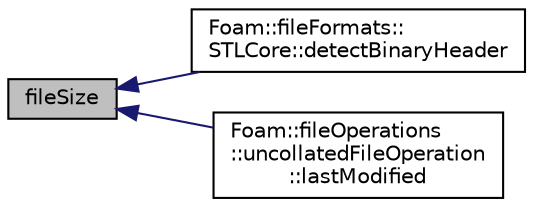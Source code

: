 digraph "fileSize"
{
  bgcolor="transparent";
  edge [fontname="Helvetica",fontsize="10",labelfontname="Helvetica",labelfontsize="10"];
  node [fontname="Helvetica",fontsize="10",shape=record];
  rankdir="LR";
  Node1 [label="fileSize",height=0.2,width=0.4,color="black", fillcolor="grey75", style="filled" fontcolor="black"];
  Node1 -> Node2 [dir="back",color="midnightblue",fontsize="10",style="solid",fontname="Helvetica"];
  Node2 [label="Foam::fileFormats::\lSTLCore::detectBinaryHeader",height=0.2,width=0.4,color="black",URL="$classFoam_1_1fileFormats_1_1STLCore.html#a216937c7bb6e21f6d61051d0919f5b71",tooltip="Check contents to detect if the file is a binary STL. "];
  Node1 -> Node3 [dir="back",color="midnightblue",fontsize="10",style="solid",fontname="Helvetica"];
  Node3 [label="Foam::fileOperations\l::uncollatedFileOperation\l::lastModified",height=0.2,width=0.4,color="black",URL="$classFoam_1_1fileOperations_1_1uncollatedFileOperation.html#a0a12ac9371a4610ec1763d3017decf2c",tooltip="Return time of last file modification. "];
}
